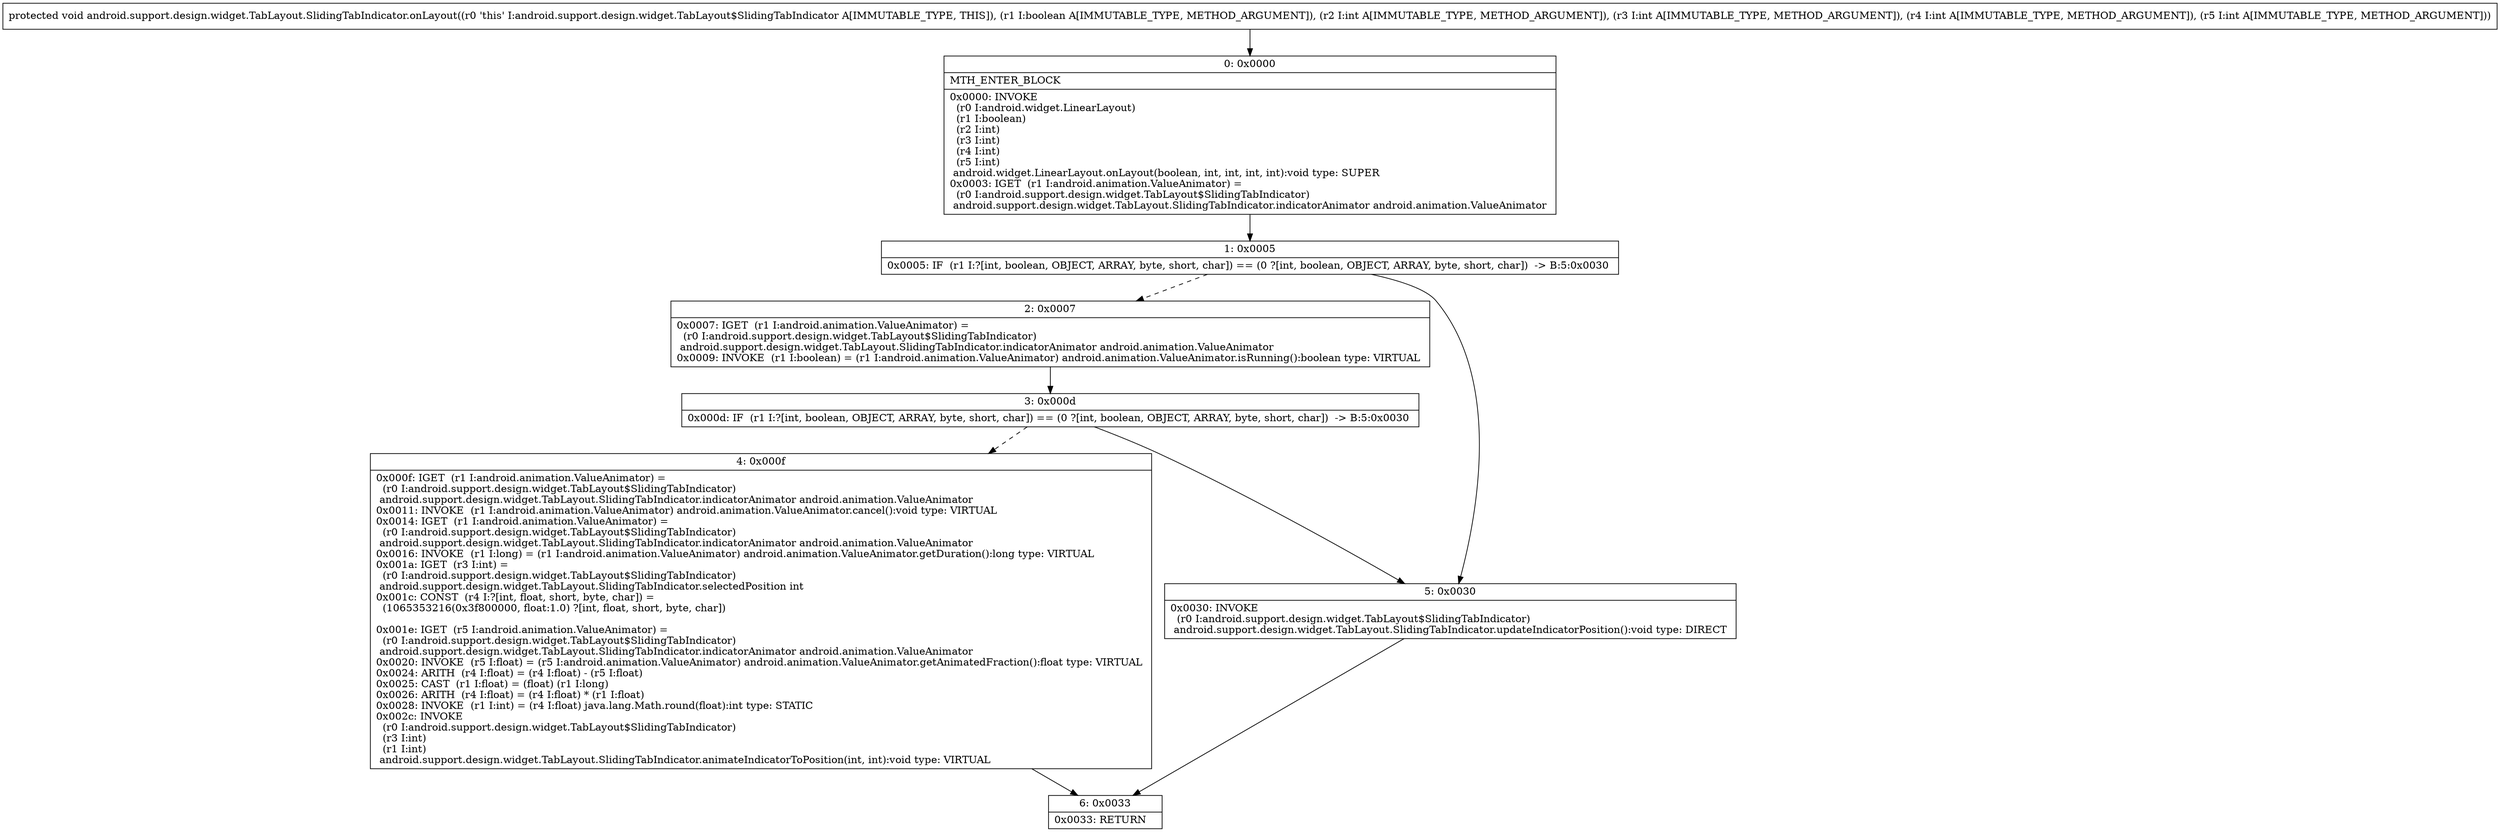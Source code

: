 digraph "CFG forandroid.support.design.widget.TabLayout.SlidingTabIndicator.onLayout(ZIIII)V" {
Node_0 [shape=record,label="{0\:\ 0x0000|MTH_ENTER_BLOCK\l|0x0000: INVOKE  \l  (r0 I:android.widget.LinearLayout)\l  (r1 I:boolean)\l  (r2 I:int)\l  (r3 I:int)\l  (r4 I:int)\l  (r5 I:int)\l android.widget.LinearLayout.onLayout(boolean, int, int, int, int):void type: SUPER \l0x0003: IGET  (r1 I:android.animation.ValueAnimator) = \l  (r0 I:android.support.design.widget.TabLayout$SlidingTabIndicator)\l android.support.design.widget.TabLayout.SlidingTabIndicator.indicatorAnimator android.animation.ValueAnimator \l}"];
Node_1 [shape=record,label="{1\:\ 0x0005|0x0005: IF  (r1 I:?[int, boolean, OBJECT, ARRAY, byte, short, char]) == (0 ?[int, boolean, OBJECT, ARRAY, byte, short, char])  \-\> B:5:0x0030 \l}"];
Node_2 [shape=record,label="{2\:\ 0x0007|0x0007: IGET  (r1 I:android.animation.ValueAnimator) = \l  (r0 I:android.support.design.widget.TabLayout$SlidingTabIndicator)\l android.support.design.widget.TabLayout.SlidingTabIndicator.indicatorAnimator android.animation.ValueAnimator \l0x0009: INVOKE  (r1 I:boolean) = (r1 I:android.animation.ValueAnimator) android.animation.ValueAnimator.isRunning():boolean type: VIRTUAL \l}"];
Node_3 [shape=record,label="{3\:\ 0x000d|0x000d: IF  (r1 I:?[int, boolean, OBJECT, ARRAY, byte, short, char]) == (0 ?[int, boolean, OBJECT, ARRAY, byte, short, char])  \-\> B:5:0x0030 \l}"];
Node_4 [shape=record,label="{4\:\ 0x000f|0x000f: IGET  (r1 I:android.animation.ValueAnimator) = \l  (r0 I:android.support.design.widget.TabLayout$SlidingTabIndicator)\l android.support.design.widget.TabLayout.SlidingTabIndicator.indicatorAnimator android.animation.ValueAnimator \l0x0011: INVOKE  (r1 I:android.animation.ValueAnimator) android.animation.ValueAnimator.cancel():void type: VIRTUAL \l0x0014: IGET  (r1 I:android.animation.ValueAnimator) = \l  (r0 I:android.support.design.widget.TabLayout$SlidingTabIndicator)\l android.support.design.widget.TabLayout.SlidingTabIndicator.indicatorAnimator android.animation.ValueAnimator \l0x0016: INVOKE  (r1 I:long) = (r1 I:android.animation.ValueAnimator) android.animation.ValueAnimator.getDuration():long type: VIRTUAL \l0x001a: IGET  (r3 I:int) = \l  (r0 I:android.support.design.widget.TabLayout$SlidingTabIndicator)\l android.support.design.widget.TabLayout.SlidingTabIndicator.selectedPosition int \l0x001c: CONST  (r4 I:?[int, float, short, byte, char]) = \l  (1065353216(0x3f800000, float:1.0) ?[int, float, short, byte, char])\l \l0x001e: IGET  (r5 I:android.animation.ValueAnimator) = \l  (r0 I:android.support.design.widget.TabLayout$SlidingTabIndicator)\l android.support.design.widget.TabLayout.SlidingTabIndicator.indicatorAnimator android.animation.ValueAnimator \l0x0020: INVOKE  (r5 I:float) = (r5 I:android.animation.ValueAnimator) android.animation.ValueAnimator.getAnimatedFraction():float type: VIRTUAL \l0x0024: ARITH  (r4 I:float) = (r4 I:float) \- (r5 I:float) \l0x0025: CAST  (r1 I:float) = (float) (r1 I:long) \l0x0026: ARITH  (r4 I:float) = (r4 I:float) * (r1 I:float) \l0x0028: INVOKE  (r1 I:int) = (r4 I:float) java.lang.Math.round(float):int type: STATIC \l0x002c: INVOKE  \l  (r0 I:android.support.design.widget.TabLayout$SlidingTabIndicator)\l  (r3 I:int)\l  (r1 I:int)\l android.support.design.widget.TabLayout.SlidingTabIndicator.animateIndicatorToPosition(int, int):void type: VIRTUAL \l}"];
Node_5 [shape=record,label="{5\:\ 0x0030|0x0030: INVOKE  \l  (r0 I:android.support.design.widget.TabLayout$SlidingTabIndicator)\l android.support.design.widget.TabLayout.SlidingTabIndicator.updateIndicatorPosition():void type: DIRECT \l}"];
Node_6 [shape=record,label="{6\:\ 0x0033|0x0033: RETURN   \l}"];
MethodNode[shape=record,label="{protected void android.support.design.widget.TabLayout.SlidingTabIndicator.onLayout((r0 'this' I:android.support.design.widget.TabLayout$SlidingTabIndicator A[IMMUTABLE_TYPE, THIS]), (r1 I:boolean A[IMMUTABLE_TYPE, METHOD_ARGUMENT]), (r2 I:int A[IMMUTABLE_TYPE, METHOD_ARGUMENT]), (r3 I:int A[IMMUTABLE_TYPE, METHOD_ARGUMENT]), (r4 I:int A[IMMUTABLE_TYPE, METHOD_ARGUMENT]), (r5 I:int A[IMMUTABLE_TYPE, METHOD_ARGUMENT])) }"];
MethodNode -> Node_0;
Node_0 -> Node_1;
Node_1 -> Node_2[style=dashed];
Node_1 -> Node_5;
Node_2 -> Node_3;
Node_3 -> Node_4[style=dashed];
Node_3 -> Node_5;
Node_4 -> Node_6;
Node_5 -> Node_6;
}

